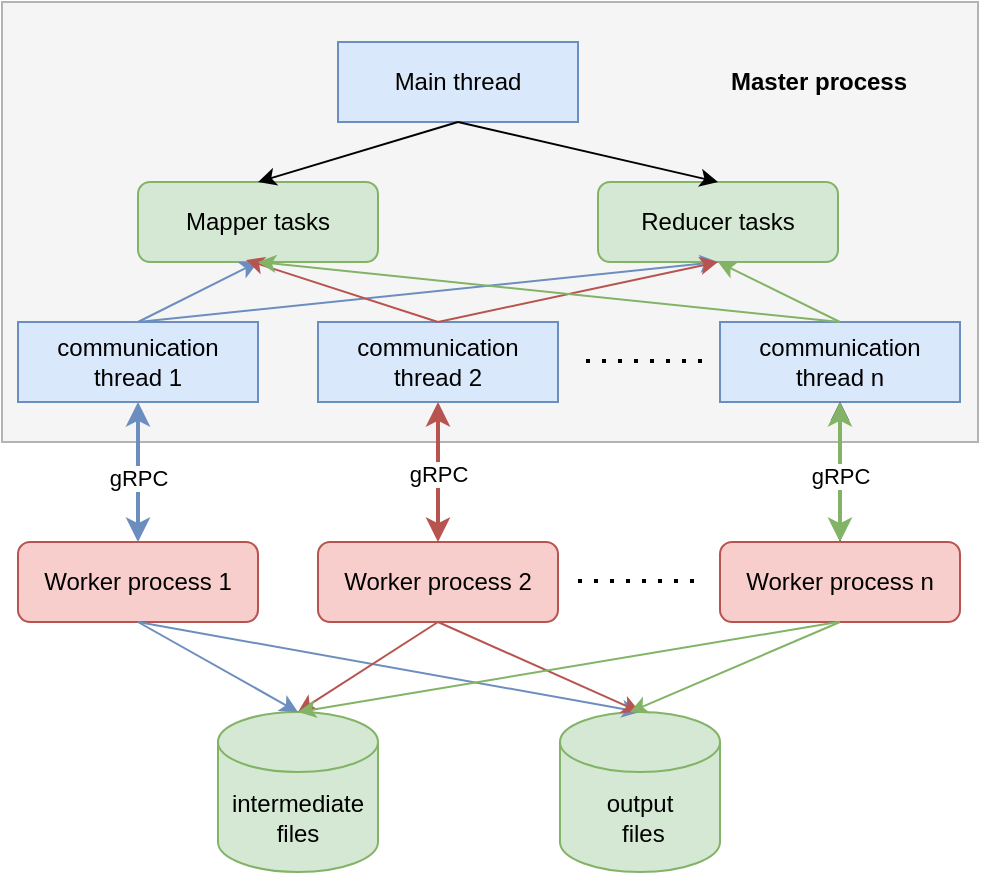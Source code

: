 <mxfile version="13.9.9" type="device"><diagram id="VtARQEzyvgNR7G1P9C9R" name="Page-1"><mxGraphModel dx="1086" dy="806" grid="1" gridSize="10" guides="1" tooltips="1" connect="1" arrows="1" fold="1" page="1" pageScale="1" pageWidth="1100" pageHeight="850" math="0" shadow="0"><root><mxCell id="0"/><mxCell id="1" parent="0"/><mxCell id="9CxAEx3BsoFNIATJtMqc-32" value="" style="rounded=0;whiteSpace=wrap;html=1;fillColor=#f5f5f5;fontColor=#333333;strokeColor=#B3B3B3;" vertex="1" parent="1"><mxGeometry x="342" y="30" width="488" height="220" as="geometry"/></mxCell><mxCell id="9CxAEx3BsoFNIATJtMqc-2" value="Main thread" style="rounded=0;whiteSpace=wrap;html=1;fillColor=#dae8fc;strokeColor=#6c8ebf;" vertex="1" parent="1"><mxGeometry x="510" y="50" width="120" height="40" as="geometry"/></mxCell><mxCell id="9CxAEx3BsoFNIATJtMqc-3" value="communication thread 1" style="rounded=0;whiteSpace=wrap;html=1;fillColor=#dae8fc;strokeColor=#6c8ebf;" vertex="1" parent="1"><mxGeometry x="350" y="190" width="120" height="40" as="geometry"/></mxCell><mxCell id="9CxAEx3BsoFNIATJtMqc-4" value="communication thread n" style="rounded=0;whiteSpace=wrap;html=1;fillColor=#dae8fc;strokeColor=#6c8ebf;" vertex="1" parent="1"><mxGeometry x="701" y="190" width="120" height="40" as="geometry"/></mxCell><mxCell id="9CxAEx3BsoFNIATJtMqc-7" value="Worker process 1" style="rounded=1;whiteSpace=wrap;html=1;fillColor=#f8cecc;strokeColor=#b85450;" vertex="1" parent="1"><mxGeometry x="350" y="300" width="120" height="40" as="geometry"/></mxCell><mxCell id="9CxAEx3BsoFNIATJtMqc-29" value="" style="edgeStyle=orthogonalEdgeStyle;rounded=0;orthogonalLoop=1;jettySize=auto;html=1;" edge="1" parent="1" source="9CxAEx3BsoFNIATJtMqc-8" target="9CxAEx3BsoFNIATJtMqc-4"><mxGeometry relative="1" as="geometry"/></mxCell><mxCell id="9CxAEx3BsoFNIATJtMqc-8" value="Worker process n" style="rounded=1;whiteSpace=wrap;html=1;fillColor=#f8cecc;strokeColor=#b85450;" vertex="1" parent="1"><mxGeometry x="701" y="300" width="120" height="40" as="geometry"/></mxCell><mxCell id="9CxAEx3BsoFNIATJtMqc-9" value="Worker process 2" style="rounded=1;whiteSpace=wrap;html=1;fillColor=#f8cecc;strokeColor=#b85450;" vertex="1" parent="1"><mxGeometry x="500" y="300" width="120" height="40" as="geometry"/></mxCell><mxCell id="9CxAEx3BsoFNIATJtMqc-10" value="" style="endArrow=none;dashed=1;html=1;dashPattern=1 3;strokeWidth=2;" edge="1" parent="1"><mxGeometry width="50" height="50" relative="1" as="geometry"><mxPoint x="630" y="319.5" as="sourcePoint"/><mxPoint x="690" y="319.5" as="targetPoint"/></mxGeometry></mxCell><mxCell id="9CxAEx3BsoFNIATJtMqc-11" value="" style="endArrow=none;dashed=1;html=1;dashPattern=1 3;strokeWidth=2;" edge="1" parent="1"><mxGeometry width="50" height="50" relative="1" as="geometry"><mxPoint x="634" y="209.5" as="sourcePoint"/><mxPoint x="694" y="209.5" as="targetPoint"/></mxGeometry></mxCell><mxCell id="9CxAEx3BsoFNIATJtMqc-12" value="communication thread 2" style="rounded=0;whiteSpace=wrap;html=1;fillColor=#dae8fc;strokeColor=#6c8ebf;" vertex="1" parent="1"><mxGeometry x="500" y="190" width="120" height="40" as="geometry"/></mxCell><mxCell id="9CxAEx3BsoFNIATJtMqc-13" value="" style="endArrow=classic;startArrow=classic;html=1;exitX=0.5;exitY=0;exitDx=0;exitDy=0;entryX=0.5;entryY=1;entryDx=0;entryDy=0;fillColor=#dae8fc;strokeColor=#6c8ebf;strokeWidth=2;" edge="1" parent="1" source="9CxAEx3BsoFNIATJtMqc-7" target="9CxAEx3BsoFNIATJtMqc-3"><mxGeometry width="50" height="50" relative="1" as="geometry"><mxPoint x="370" y="250" as="sourcePoint"/><mxPoint x="420" y="200" as="targetPoint"/></mxGeometry></mxCell><mxCell id="9CxAEx3BsoFNIATJtMqc-14" value="gRPC" style="edgeLabel;html=1;align=center;verticalAlign=middle;resizable=0;points=[];" vertex="1" connectable="0" parent="9CxAEx3BsoFNIATJtMqc-13"><mxGeometry x="0.314" relative="1" as="geometry"><mxPoint y="14" as="offset"/></mxGeometry></mxCell><mxCell id="9CxAEx3BsoFNIATJtMqc-15" value="" style="endArrow=classic;startArrow=classic;html=1;fillColor=#f8cecc;strokeColor=#b85450;strokeWidth=2;" edge="1" parent="1"><mxGeometry width="50" height="50" relative="1" as="geometry"><mxPoint x="560" y="300" as="sourcePoint"/><mxPoint x="560" y="230" as="targetPoint"/></mxGeometry></mxCell><mxCell id="9CxAEx3BsoFNIATJtMqc-16" value="gRPC" style="edgeLabel;html=1;align=center;verticalAlign=middle;resizable=0;points=[];" vertex="1" connectable="0" parent="9CxAEx3BsoFNIATJtMqc-15"><mxGeometry x="0.314" relative="1" as="geometry"><mxPoint y="12" as="offset"/></mxGeometry></mxCell><mxCell id="9CxAEx3BsoFNIATJtMqc-17" value="" style="endArrow=classic;startArrow=classic;html=1;fillColor=#d5e8d4;strokeColor=#82b366;strokeWidth=2;" edge="1" parent="1"><mxGeometry width="50" height="50" relative="1" as="geometry"><mxPoint x="761" y="300" as="sourcePoint"/><mxPoint x="761" y="230" as="targetPoint"/></mxGeometry></mxCell><mxCell id="9CxAEx3BsoFNIATJtMqc-18" value="gRPC" style="edgeLabel;html=1;align=center;verticalAlign=middle;resizable=0;points=[];" vertex="1" connectable="0" parent="9CxAEx3BsoFNIATJtMqc-17"><mxGeometry x="0.314" relative="1" as="geometry"><mxPoint y="13" as="offset"/></mxGeometry></mxCell><mxCell id="9CxAEx3BsoFNIATJtMqc-19" value="Mapper tasks" style="rounded=1;whiteSpace=wrap;html=1;fillColor=#d5e8d4;strokeColor=#82b366;" vertex="1" parent="1"><mxGeometry x="410" y="120" width="120" height="40" as="geometry"/></mxCell><mxCell id="9CxAEx3BsoFNIATJtMqc-20" value="Reducer tasks" style="rounded=1;whiteSpace=wrap;html=1;fillColor=#d5e8d4;strokeColor=#82b366;" vertex="1" parent="1"><mxGeometry x="640" y="120" width="120" height="40" as="geometry"/></mxCell><mxCell id="9CxAEx3BsoFNIATJtMqc-21" value="" style="endArrow=classic;html=1;exitX=0.5;exitY=1;exitDx=0;exitDy=0;entryX=0.5;entryY=0;entryDx=0;entryDy=0;" edge="1" parent="1" source="9CxAEx3BsoFNIATJtMqc-2" target="9CxAEx3BsoFNIATJtMqc-19"><mxGeometry width="50" height="50" relative="1" as="geometry"><mxPoint x="520" y="330" as="sourcePoint"/><mxPoint x="570" y="280" as="targetPoint"/></mxGeometry></mxCell><mxCell id="9CxAEx3BsoFNIATJtMqc-22" value="" style="endArrow=classic;html=1;exitX=0.5;exitY=1;exitDx=0;exitDy=0;entryX=0.5;entryY=0;entryDx=0;entryDy=0;" edge="1" parent="1" source="9CxAEx3BsoFNIATJtMqc-2" target="9CxAEx3BsoFNIATJtMqc-20"><mxGeometry width="50" height="50" relative="1" as="geometry"><mxPoint x="520" y="330" as="sourcePoint"/><mxPoint x="570" y="280" as="targetPoint"/></mxGeometry></mxCell><mxCell id="9CxAEx3BsoFNIATJtMqc-23" value="" style="endArrow=classic;html=1;exitX=0.5;exitY=0;exitDx=0;exitDy=0;entryX=0.5;entryY=1;entryDx=0;entryDy=0;fillColor=#dae8fc;strokeColor=#6c8ebf;" edge="1" parent="1" source="9CxAEx3BsoFNIATJtMqc-3" target="9CxAEx3BsoFNIATJtMqc-19"><mxGeometry width="50" height="50" relative="1" as="geometry"><mxPoint x="520" y="330" as="sourcePoint"/><mxPoint x="570" y="280" as="targetPoint"/></mxGeometry></mxCell><mxCell id="9CxAEx3BsoFNIATJtMqc-24" value="" style="endArrow=classic;html=1;exitX=0.5;exitY=0;exitDx=0;exitDy=0;entryX=0.5;entryY=1;entryDx=0;entryDy=0;fillColor=#dae8fc;strokeColor=#6c8ebf;" edge="1" parent="1" source="9CxAEx3BsoFNIATJtMqc-3" target="9CxAEx3BsoFNIATJtMqc-20"><mxGeometry width="50" height="50" relative="1" as="geometry"><mxPoint x="520" y="330" as="sourcePoint"/><mxPoint x="570" y="280" as="targetPoint"/></mxGeometry></mxCell><mxCell id="9CxAEx3BsoFNIATJtMqc-25" value="" style="endArrow=classic;html=1;exitX=0.5;exitY=0;exitDx=0;exitDy=0;entryX=0.45;entryY=0.975;entryDx=0;entryDy=0;entryPerimeter=0;fillColor=#f8cecc;strokeColor=#b85450;" edge="1" parent="1" source="9CxAEx3BsoFNIATJtMqc-12" target="9CxAEx3BsoFNIATJtMqc-19"><mxGeometry width="50" height="50" relative="1" as="geometry"><mxPoint x="520" y="330" as="sourcePoint"/><mxPoint x="570" y="280" as="targetPoint"/></mxGeometry></mxCell><mxCell id="9CxAEx3BsoFNIATJtMqc-26" value="" style="endArrow=classic;html=1;entryX=0.5;entryY=1;entryDx=0;entryDy=0;fillColor=#f8cecc;strokeColor=#b85450;" edge="1" parent="1" target="9CxAEx3BsoFNIATJtMqc-20"><mxGeometry width="50" height="50" relative="1" as="geometry"><mxPoint x="560" y="190" as="sourcePoint"/><mxPoint x="570" y="280" as="targetPoint"/></mxGeometry></mxCell><mxCell id="9CxAEx3BsoFNIATJtMqc-27" value="" style="endArrow=classic;html=1;exitX=0.5;exitY=0;exitDx=0;exitDy=0;fillColor=#d5e8d4;strokeColor=#82b366;" edge="1" parent="1" source="9CxAEx3BsoFNIATJtMqc-4"><mxGeometry width="50" height="50" relative="1" as="geometry"><mxPoint x="520" y="330" as="sourcePoint"/><mxPoint x="470" y="160" as="targetPoint"/></mxGeometry></mxCell><mxCell id="9CxAEx3BsoFNIATJtMqc-28" value="" style="endArrow=classic;html=1;entryX=0.5;entryY=1;entryDx=0;entryDy=0;fillColor=#d5e8d4;strokeColor=#82b366;exitX=0.5;exitY=0;exitDx=0;exitDy=0;" edge="1" parent="1" source="9CxAEx3BsoFNIATJtMqc-4" target="9CxAEx3BsoFNIATJtMqc-20"><mxGeometry width="50" height="50" relative="1" as="geometry"><mxPoint x="790" y="190" as="sourcePoint"/><mxPoint x="840" y="140" as="targetPoint"/></mxGeometry></mxCell><mxCell id="9CxAEx3BsoFNIATJtMqc-33" value="Master process" style="text;html=1;strokeColor=none;fillColor=none;align=center;verticalAlign=middle;whiteSpace=wrap;rounded=0;strokeWidth=4;fontStyle=1" vertex="1" parent="1"><mxGeometry x="701" y="60" width="99" height="20" as="geometry"/></mxCell><mxCell id="9CxAEx3BsoFNIATJtMqc-34" value="intermediate files" style="shape=cylinder3;whiteSpace=wrap;html=1;boundedLbl=1;backgroundOutline=1;size=15;strokeWidth=1;fillColor=#d5e8d4;strokeColor=#82b366;" vertex="1" parent="1"><mxGeometry x="450" y="385" width="80" height="80" as="geometry"/></mxCell><mxCell id="9CxAEx3BsoFNIATJtMqc-35" value="output&lt;br&gt;&amp;nbsp;files" style="shape=cylinder3;whiteSpace=wrap;html=1;boundedLbl=1;backgroundOutline=1;size=15;strokeWidth=1;fillColor=#d5e8d4;strokeColor=#82b366;" vertex="1" parent="1"><mxGeometry x="621" y="385" width="80" height="80" as="geometry"/></mxCell><mxCell id="9CxAEx3BsoFNIATJtMqc-36" value="" style="endArrow=classic;html=1;exitX=0.5;exitY=1;exitDx=0;exitDy=0;entryX=0.5;entryY=0;entryDx=0;entryDy=0;fillColor=#dae8fc;strokeColor=#6c8ebf;entryPerimeter=0;" edge="1" parent="1" source="9CxAEx3BsoFNIATJtMqc-7" target="9CxAEx3BsoFNIATJtMqc-34"><mxGeometry width="50" height="50" relative="1" as="geometry"><mxPoint x="420" y="200" as="sourcePoint"/><mxPoint x="480" y="170" as="targetPoint"/></mxGeometry></mxCell><mxCell id="9CxAEx3BsoFNIATJtMqc-37" value="" style="endArrow=classic;html=1;exitX=0.5;exitY=1;exitDx=0;exitDy=0;entryX=0.5;entryY=0;entryDx=0;entryDy=0;fillColor=#dae8fc;strokeColor=#6c8ebf;entryPerimeter=0;" edge="1" parent="1" source="9CxAEx3BsoFNIATJtMqc-7" target="9CxAEx3BsoFNIATJtMqc-35"><mxGeometry width="50" height="50" relative="1" as="geometry"><mxPoint x="420" y="350" as="sourcePoint"/><mxPoint x="500" y="395" as="targetPoint"/></mxGeometry></mxCell><mxCell id="9CxAEx3BsoFNIATJtMqc-38" value="" style="endArrow=classic;html=1;exitX=0.5;exitY=1;exitDx=0;exitDy=0;entryX=0.5;entryY=0;entryDx=0;entryDy=0;entryPerimeter=0;fillColor=#f8cecc;strokeColor=#b85450;" edge="1" parent="1" source="9CxAEx3BsoFNIATJtMqc-9" target="9CxAEx3BsoFNIATJtMqc-34"><mxGeometry width="50" height="50" relative="1" as="geometry"><mxPoint x="570" y="200" as="sourcePoint"/><mxPoint x="474" y="169" as="targetPoint"/></mxGeometry></mxCell><mxCell id="9CxAEx3BsoFNIATJtMqc-39" value="" style="endArrow=classic;html=1;exitX=0.5;exitY=1;exitDx=0;exitDy=0;entryX=0.5;entryY=0;entryDx=0;entryDy=0;entryPerimeter=0;fillColor=#f8cecc;strokeColor=#b85450;" edge="1" parent="1" source="9CxAEx3BsoFNIATJtMqc-9" target="9CxAEx3BsoFNIATJtMqc-35"><mxGeometry width="50" height="50" relative="1" as="geometry"><mxPoint x="570" y="350" as="sourcePoint"/><mxPoint x="500" y="395" as="targetPoint"/></mxGeometry></mxCell><mxCell id="9CxAEx3BsoFNIATJtMqc-40" value="" style="endArrow=classic;html=1;fillColor=#d5e8d4;strokeColor=#82b366;exitX=0.5;exitY=1;exitDx=0;exitDy=0;entryX=0.436;entryY=0.001;entryDx=0;entryDy=0;entryPerimeter=0;" edge="1" parent="1" source="9CxAEx3BsoFNIATJtMqc-8" target="9CxAEx3BsoFNIATJtMqc-35"><mxGeometry width="50" height="50" relative="1" as="geometry"><mxPoint x="771" y="200" as="sourcePoint"/><mxPoint x="650" y="390" as="targetPoint"/></mxGeometry></mxCell><mxCell id="9CxAEx3BsoFNIATJtMqc-41" value="" style="endArrow=classic;html=1;fillColor=#d5e8d4;strokeColor=#82b366;entryX=0.5;entryY=0;entryDx=0;entryDy=0;entryPerimeter=0;" edge="1" parent="1" target="9CxAEx3BsoFNIATJtMqc-34"><mxGeometry width="50" height="50" relative="1" as="geometry"><mxPoint x="760" y="340" as="sourcePoint"/><mxPoint x="665.88" y="395.08" as="targetPoint"/></mxGeometry></mxCell></root></mxGraphModel></diagram></mxfile>